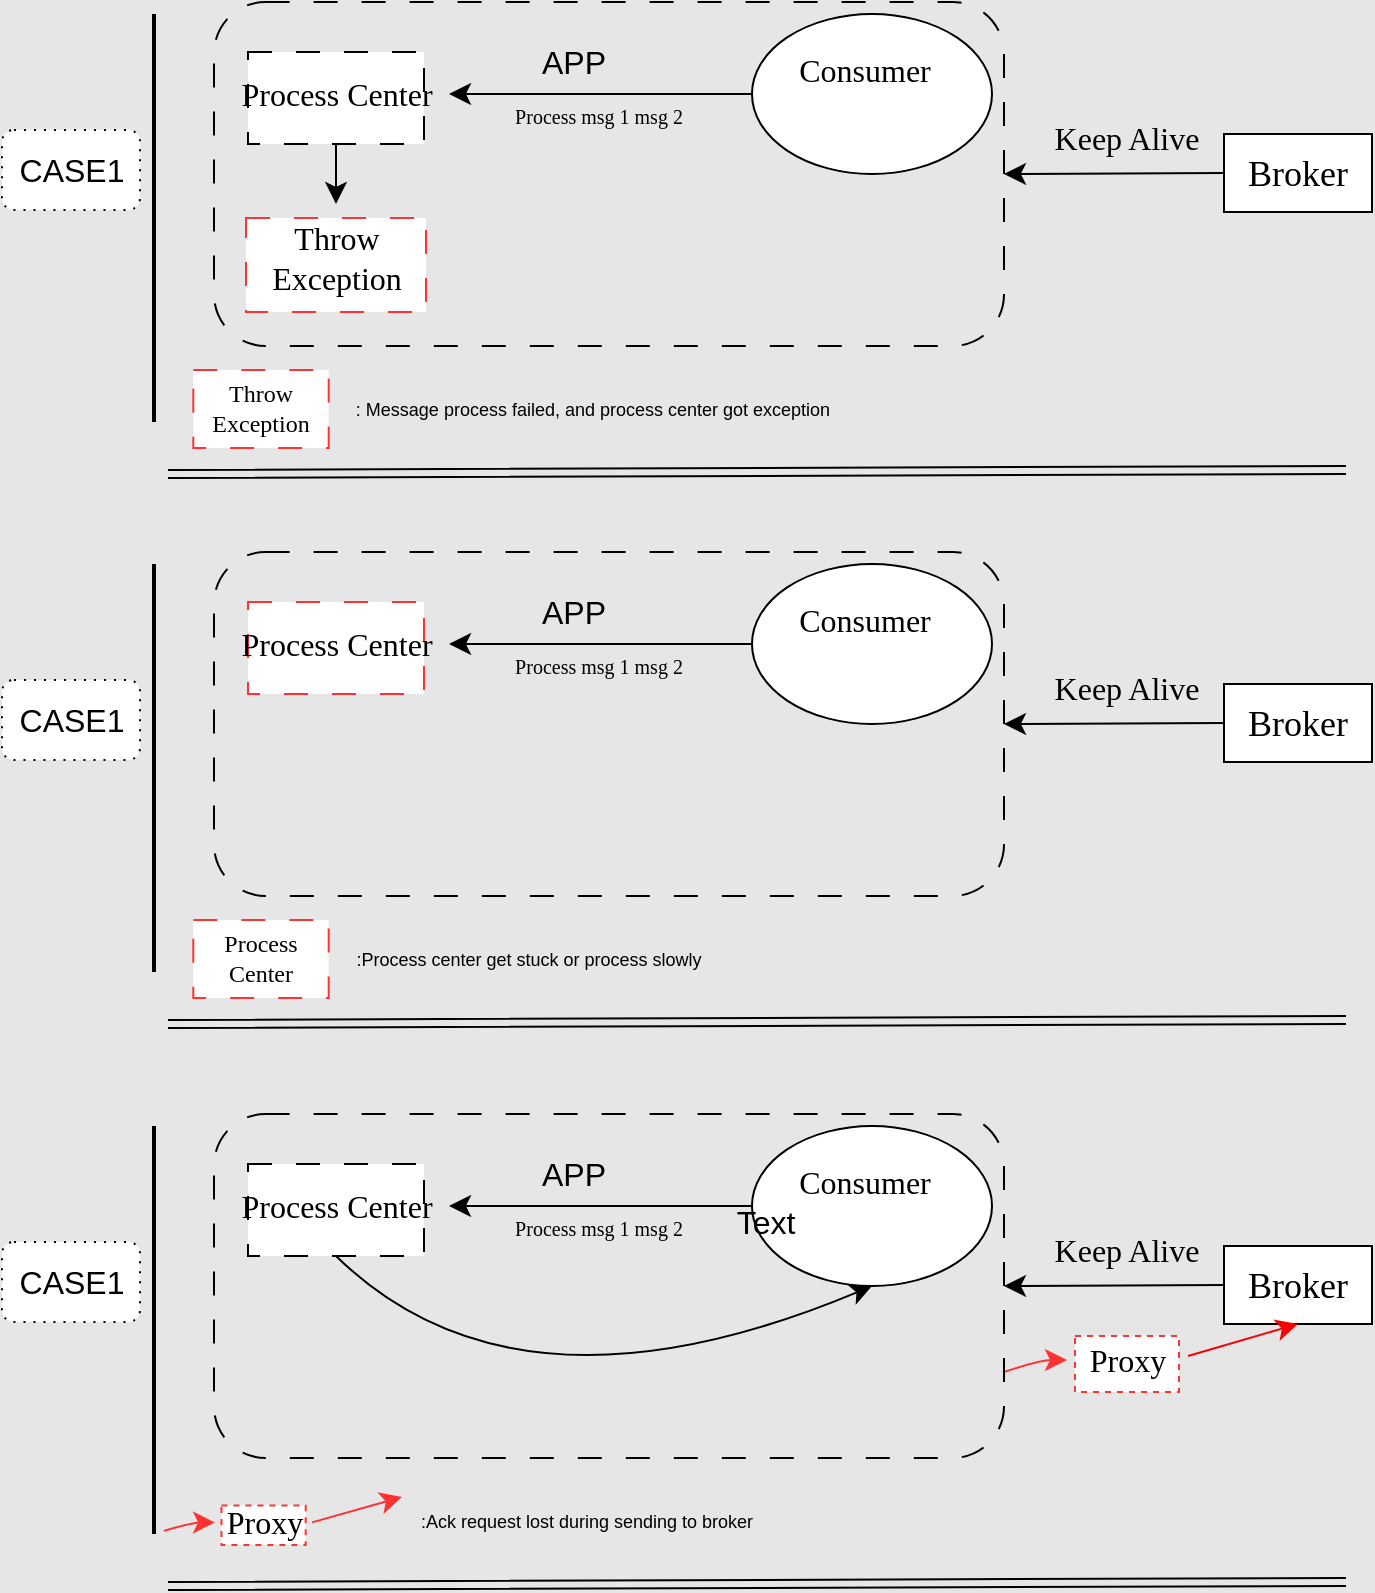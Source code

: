 <mxfile version="24.2.2" type="github">
  <diagram name="第 1 页" id="0kfhwxslDsOkkO1lpwJu">
    <mxGraphModel dx="1105" dy="1305" grid="0" gridSize="10" guides="1" tooltips="1" connect="1" arrows="1" fold="1" page="0" pageScale="1" pageWidth="827" pageHeight="1169" background="#E6E6E6" math="0" shadow="0">
      <root>
        <mxCell id="0" />
        <mxCell id="1" parent="0" />
        <mxCell id="kTuVMOmZ0DquYlrDshvw-90" value="" style="rounded=0;whiteSpace=wrap;html=1;dashed=1;strokeColor=#FF3333;" vertex="1" parent="1">
          <mxGeometry x="463.5" y="565" width="52" height="28" as="geometry" />
        </mxCell>
        <mxCell id="kTuVMOmZ0DquYlrDshvw-92" value="Proxy" style="text;html=1;align=center;verticalAlign=middle;whiteSpace=wrap;rounded=0;fontSize=16;fontFamily=Comic Sans MS;dashed=1;dashPattern=8 8;" vertex="1" parent="1">
          <mxGeometry x="459.5" y="562" width="60" height="30" as="geometry" />
        </mxCell>
        <mxCell id="kTuVMOmZ0DquYlrDshvw-97" style="edgeStyle=none;curved=1;rounded=0;orthogonalLoop=1;jettySize=auto;html=1;exitX=1;exitY=0.75;exitDx=0;exitDy=0;entryX=0;entryY=0.5;entryDx=0;entryDy=0;fontSize=12;startSize=8;endSize=8;strokeColor=#FF3333;" edge="1" parent="1" source="kTuVMOmZ0DquYlrDshvw-65" target="kTuVMOmZ0DquYlrDshvw-92">
          <mxGeometry relative="1" as="geometry">
            <Array as="points">
              <mxPoint x="446" y="577" />
            </Array>
          </mxGeometry>
        </mxCell>
        <mxCell id="kTuVMOmZ0DquYlrDshvw-65" value="" style="rounded=1;whiteSpace=wrap;html=1;dashed=1;dashPattern=12 12;fillColor=none;" vertex="1" parent="1">
          <mxGeometry x="33" y="454" width="395" height="172" as="geometry" />
        </mxCell>
        <mxCell id="kTuVMOmZ0DquYlrDshvw-66" value="" style="rounded=1;whiteSpace=wrap;html=1;dashed=1;dashPattern=1 4;" vertex="1" parent="1">
          <mxGeometry x="-73" y="518" width="69" height="40" as="geometry" />
        </mxCell>
        <mxCell id="kTuVMOmZ0DquYlrDshvw-67" value="CASE1" style="text;html=1;align=center;verticalAlign=middle;whiteSpace=wrap;rounded=0;fontSize=16;dashed=1;dashPattern=1 1;" vertex="1" parent="1">
          <mxGeometry x="-68.5" y="523" width="60" height="30" as="geometry" />
        </mxCell>
        <mxCell id="kTuVMOmZ0DquYlrDshvw-68" value="" style="line;strokeWidth=2;direction=south;html=1;" vertex="1" parent="1">
          <mxGeometry x="-2" y="460" width="10" height="204" as="geometry" />
        </mxCell>
        <mxCell id="kTuVMOmZ0DquYlrDshvw-89" style="edgeStyle=none;curved=1;rounded=0;orthogonalLoop=1;jettySize=auto;html=1;exitX=0.5;exitY=1;exitDx=0;exitDy=0;fontSize=12;startSize=8;endSize=8;entryX=0.5;entryY=1;entryDx=0;entryDy=0;" edge="1" parent="1" source="kTuVMOmZ0DquYlrDshvw-69" target="kTuVMOmZ0DquYlrDshvw-72">
          <mxGeometry relative="1" as="geometry">
            <Array as="points">
              <mxPoint x="185" y="614" />
            </Array>
          </mxGeometry>
        </mxCell>
        <mxCell id="kTuVMOmZ0DquYlrDshvw-69" value="" style="rounded=0;whiteSpace=wrap;html=1;dashed=1;dashPattern=12 12;strokeColor=#000000;" vertex="1" parent="1">
          <mxGeometry x="50" y="479" width="88" height="46" as="geometry" />
        </mxCell>
        <mxCell id="kTuVMOmZ0DquYlrDshvw-70" value="Process Center" style="text;html=1;align=center;verticalAlign=middle;whiteSpace=wrap;rounded=0;fontSize=16;fontFamily=Comic Sans MS;" vertex="1" parent="1">
          <mxGeometry x="37.5" y="485" width="113" height="30" as="geometry" />
        </mxCell>
        <mxCell id="kTuVMOmZ0DquYlrDshvw-71" value="" style="edgeStyle=none;curved=1;rounded=0;orthogonalLoop=1;jettySize=auto;html=1;fontSize=12;startSize=8;endSize=8;" edge="1" parent="1" source="kTuVMOmZ0DquYlrDshvw-72" target="kTuVMOmZ0DquYlrDshvw-70">
          <mxGeometry relative="1" as="geometry" />
        </mxCell>
        <mxCell id="kTuVMOmZ0DquYlrDshvw-72" value="" style="ellipse;whiteSpace=wrap;html=1;" vertex="1" parent="1">
          <mxGeometry x="302" y="460" width="120" height="80" as="geometry" />
        </mxCell>
        <mxCell id="kTuVMOmZ0DquYlrDshvw-73" value="Consumer" style="text;html=1;align=center;verticalAlign=middle;whiteSpace=wrap;rounded=0;fontSize=16;fontFamily=Comic Sans MS;" vertex="1" parent="1">
          <mxGeometry x="302" y="473" width="113" height="30" as="geometry" />
        </mxCell>
        <mxCell id="kTuVMOmZ0DquYlrDshvw-74" value="APP" style="text;html=1;align=center;verticalAlign=middle;whiteSpace=wrap;rounded=0;fontSize=16;" vertex="1" parent="1">
          <mxGeometry x="183" y="469" width="60" height="30" as="geometry" />
        </mxCell>
        <mxCell id="kTuVMOmZ0DquYlrDshvw-75" value="Process msg 1 msg 2" style="text;html=1;align=center;verticalAlign=middle;whiteSpace=wrap;rounded=0;fontSize=10;fontFamily=Comic Sans MS;" vertex="1" parent="1">
          <mxGeometry x="134" y="502" width="183" height="18" as="geometry" />
        </mxCell>
        <mxCell id="kTuVMOmZ0DquYlrDshvw-78" value=":Ack request lost during sending to broker" style="text;html=1;align=center;verticalAlign=middle;whiteSpace=wrap;rounded=0;fontSize=9;" vertex="1" parent="1">
          <mxGeometry x="131" y="642.5" width="177" height="30" as="geometry" />
        </mxCell>
        <mxCell id="kTuVMOmZ0DquYlrDshvw-79" style="edgeStyle=none;curved=1;rounded=0;orthogonalLoop=1;jettySize=auto;html=1;exitX=0;exitY=0.5;exitDx=0;exitDy=0;entryX=1;entryY=0.5;entryDx=0;entryDy=0;fontSize=12;startSize=8;endSize=8;" edge="1" parent="1" source="kTuVMOmZ0DquYlrDshvw-80" target="kTuVMOmZ0DquYlrDshvw-65">
          <mxGeometry relative="1" as="geometry" />
        </mxCell>
        <mxCell id="kTuVMOmZ0DquYlrDshvw-80" value="" style="rounded=0;whiteSpace=wrap;html=1;" vertex="1" parent="1">
          <mxGeometry x="538" y="520" width="74" height="39" as="geometry" />
        </mxCell>
        <mxCell id="kTuVMOmZ0DquYlrDshvw-81" value="Broker" style="text;html=1;align=center;verticalAlign=middle;whiteSpace=wrap;rounded=0;fontSize=18;fontFamily=Comic Sans MS;" vertex="1" parent="1">
          <mxGeometry x="545" y="524.5" width="60" height="30" as="geometry" />
        </mxCell>
        <mxCell id="kTuVMOmZ0DquYlrDshvw-82" value="Keep Alive" style="text;html=1;align=center;verticalAlign=middle;whiteSpace=wrap;rounded=0;fontSize=16;fontFamily=Comic Sans MS;" vertex="1" parent="1">
          <mxGeometry x="447" y="507" width="85" height="30" as="geometry" />
        </mxCell>
        <mxCell id="kTuVMOmZ0DquYlrDshvw-83" value="" style="shape=link;html=1;rounded=0;fontSize=12;startSize=8;endSize=8;curved=1;" edge="1" parent="1">
          <mxGeometry width="100" relative="1" as="geometry">
            <mxPoint x="10" y="690" as="sourcePoint" />
            <mxPoint x="599" y="688" as="targetPoint" />
          </mxGeometry>
        </mxCell>
        <mxCell id="kTuVMOmZ0DquYlrDshvw-84" value="" style="group" vertex="1" connectable="0" parent="1">
          <mxGeometry x="-73" y="-102" width="685" height="236" as="geometry" />
        </mxCell>
        <mxCell id="kTuVMOmZ0DquYlrDshvw-29" value="" style="rounded=1;whiteSpace=wrap;html=1;dashed=1;dashPattern=12 12;fillColor=none;" vertex="1" parent="kTuVMOmZ0DquYlrDshvw-84">
          <mxGeometry x="106" width="395" height="172" as="geometry" />
        </mxCell>
        <mxCell id="kTuVMOmZ0DquYlrDshvw-1" value="" style="rounded=1;whiteSpace=wrap;html=1;dashed=1;dashPattern=1 4;" vertex="1" parent="kTuVMOmZ0DquYlrDshvw-84">
          <mxGeometry y="64" width="69" height="40" as="geometry" />
        </mxCell>
        <mxCell id="kTuVMOmZ0DquYlrDshvw-6" value="CASE1" style="text;html=1;align=center;verticalAlign=middle;whiteSpace=wrap;rounded=0;fontSize=16;dashed=1;dashPattern=1 1;" vertex="1" parent="kTuVMOmZ0DquYlrDshvw-84">
          <mxGeometry x="4.5" y="69" width="60" height="30" as="geometry" />
        </mxCell>
        <mxCell id="kTuVMOmZ0DquYlrDshvw-8" value="" style="line;strokeWidth=2;direction=south;html=1;" vertex="1" parent="kTuVMOmZ0DquYlrDshvw-84">
          <mxGeometry x="71" y="6" width="10" height="204" as="geometry" />
        </mxCell>
        <mxCell id="kTuVMOmZ0DquYlrDshvw-24" style="edgeStyle=none;curved=1;rounded=0;orthogonalLoop=1;jettySize=auto;html=1;exitX=0.5;exitY=1;exitDx=0;exitDy=0;fontSize=12;startSize=8;endSize=8;" edge="1" parent="kTuVMOmZ0DquYlrDshvw-84" source="kTuVMOmZ0DquYlrDshvw-9">
          <mxGeometry relative="1" as="geometry">
            <mxPoint x="167" y="101" as="targetPoint" />
          </mxGeometry>
        </mxCell>
        <mxCell id="kTuVMOmZ0DquYlrDshvw-9" value="" style="rounded=0;whiteSpace=wrap;html=1;dashed=1;dashPattern=12 12;fillColor=default;" vertex="1" parent="kTuVMOmZ0DquYlrDshvw-84">
          <mxGeometry x="123" y="25" width="88" height="46" as="geometry" />
        </mxCell>
        <mxCell id="kTuVMOmZ0DquYlrDshvw-10" value="Process Center" style="text;html=1;align=center;verticalAlign=middle;whiteSpace=wrap;rounded=0;fontSize=16;fontFamily=Comic Sans MS;" vertex="1" parent="kTuVMOmZ0DquYlrDshvw-84">
          <mxGeometry x="110.5" y="31" width="113" height="30" as="geometry" />
        </mxCell>
        <mxCell id="kTuVMOmZ0DquYlrDshvw-11" value="" style="rounded=0;whiteSpace=wrap;html=1;dashed=1;dashPattern=12 12;strokeColor=#FF3333;" vertex="1" parent="kTuVMOmZ0DquYlrDshvw-84">
          <mxGeometry x="122" y="108" width="90" height="47" as="geometry" />
        </mxCell>
        <mxCell id="kTuVMOmZ0DquYlrDshvw-12" value="Throw&lt;br&gt;Exception" style="text;html=1;align=center;verticalAlign=middle;whiteSpace=wrap;rounded=0;fontSize=16;fontFamily=Comic Sans MS;" vertex="1" parent="kTuVMOmZ0DquYlrDshvw-84">
          <mxGeometry x="110.5" y="113" width="113" height="30" as="geometry" />
        </mxCell>
        <mxCell id="kTuVMOmZ0DquYlrDshvw-25" value="" style="edgeStyle=none;curved=1;rounded=0;orthogonalLoop=1;jettySize=auto;html=1;fontSize=12;startSize=8;endSize=8;" edge="1" parent="kTuVMOmZ0DquYlrDshvw-84" source="kTuVMOmZ0DquYlrDshvw-14" target="kTuVMOmZ0DquYlrDshvw-10">
          <mxGeometry relative="1" as="geometry" />
        </mxCell>
        <mxCell id="kTuVMOmZ0DquYlrDshvw-14" value="" style="ellipse;whiteSpace=wrap;html=1;" vertex="1" parent="kTuVMOmZ0DquYlrDshvw-84">
          <mxGeometry x="375" y="6" width="120" height="80" as="geometry" />
        </mxCell>
        <mxCell id="kTuVMOmZ0DquYlrDshvw-15" value="Consumer" style="text;html=1;align=center;verticalAlign=middle;whiteSpace=wrap;rounded=0;fontSize=16;fontFamily=Comic Sans MS;" vertex="1" parent="kTuVMOmZ0DquYlrDshvw-84">
          <mxGeometry x="375" y="19" width="113" height="30" as="geometry" />
        </mxCell>
        <mxCell id="kTuVMOmZ0DquYlrDshvw-26" value="APP" style="text;html=1;align=center;verticalAlign=middle;whiteSpace=wrap;rounded=0;fontSize=16;" vertex="1" parent="kTuVMOmZ0DquYlrDshvw-84">
          <mxGeometry x="256" y="15" width="60" height="30" as="geometry" />
        </mxCell>
        <mxCell id="kTuVMOmZ0DquYlrDshvw-27" value="Process msg 1 msg 2" style="text;html=1;align=center;verticalAlign=middle;whiteSpace=wrap;rounded=0;fontSize=10;fontFamily=Comic Sans MS;" vertex="1" parent="kTuVMOmZ0DquYlrDshvw-84">
          <mxGeometry x="207" y="48" width="183" height="18" as="geometry" />
        </mxCell>
        <mxCell id="kTuVMOmZ0DquYlrDshvw-30" value="" style="rounded=0;whiteSpace=wrap;html=1;dashed=1;dashPattern=12 12;strokeColor=#FF3333;" vertex="1" parent="kTuVMOmZ0DquYlrDshvw-84">
          <mxGeometry x="95.65" y="184" width="67.699" height="39" as="geometry" />
        </mxCell>
        <mxCell id="kTuVMOmZ0DquYlrDshvw-31" value="Throw&lt;br style=&quot;font-size: 12px;&quot;&gt;Exception" style="text;html=1;align=center;verticalAlign=middle;whiteSpace=wrap;rounded=0;fontSize=12;fontFamily=Comic Sans MS;" vertex="1" parent="kTuVMOmZ0DquYlrDshvw-84">
          <mxGeometry x="87" y="191.049" width="85" height="24.894" as="geometry" />
        </mxCell>
        <mxCell id="kTuVMOmZ0DquYlrDshvw-33" value=": Message process failed, and process center got exception" style="text;html=1;align=center;verticalAlign=middle;whiteSpace=wrap;rounded=0;fontSize=9;" vertex="1" parent="kTuVMOmZ0DquYlrDshvw-84">
          <mxGeometry x="175" y="188.5" width="241" height="30" as="geometry" />
        </mxCell>
        <mxCell id="kTuVMOmZ0DquYlrDshvw-38" style="edgeStyle=none;curved=1;rounded=0;orthogonalLoop=1;jettySize=auto;html=1;exitX=0;exitY=0.5;exitDx=0;exitDy=0;entryX=1;entryY=0.5;entryDx=0;entryDy=0;fontSize=12;startSize=8;endSize=8;" edge="1" parent="kTuVMOmZ0DquYlrDshvw-84" source="kTuVMOmZ0DquYlrDshvw-34" target="kTuVMOmZ0DquYlrDshvw-29">
          <mxGeometry relative="1" as="geometry" />
        </mxCell>
        <mxCell id="kTuVMOmZ0DquYlrDshvw-34" value="" style="rounded=0;whiteSpace=wrap;html=1;" vertex="1" parent="kTuVMOmZ0DquYlrDshvw-84">
          <mxGeometry x="611" y="66" width="74" height="39" as="geometry" />
        </mxCell>
        <mxCell id="kTuVMOmZ0DquYlrDshvw-35" value="Broker" style="text;html=1;align=center;verticalAlign=middle;whiteSpace=wrap;rounded=0;fontSize=18;fontFamily=Comic Sans MS;" vertex="1" parent="kTuVMOmZ0DquYlrDshvw-84">
          <mxGeometry x="618" y="70.5" width="60" height="30" as="geometry" />
        </mxCell>
        <mxCell id="kTuVMOmZ0DquYlrDshvw-39" value="Keep Alive" style="text;html=1;align=center;verticalAlign=middle;whiteSpace=wrap;rounded=0;fontSize=16;fontFamily=Comic Sans MS;" vertex="1" parent="kTuVMOmZ0DquYlrDshvw-84">
          <mxGeometry x="520" y="53" width="85" height="30" as="geometry" />
        </mxCell>
        <mxCell id="kTuVMOmZ0DquYlrDshvw-41" value="" style="shape=link;html=1;rounded=0;fontSize=12;startSize=8;endSize=8;curved=1;" edge="1" parent="kTuVMOmZ0DquYlrDshvw-84">
          <mxGeometry width="100" relative="1" as="geometry">
            <mxPoint x="83" y="236" as="sourcePoint" />
            <mxPoint x="672" y="234" as="targetPoint" />
          </mxGeometry>
        </mxCell>
        <mxCell id="kTuVMOmZ0DquYlrDshvw-85" value="" style="group" vertex="1" connectable="0" parent="1">
          <mxGeometry x="-73" y="173" width="685" height="236" as="geometry" />
        </mxCell>
        <mxCell id="kTuVMOmZ0DquYlrDshvw-42" value="" style="rounded=1;whiteSpace=wrap;html=1;dashed=1;dashPattern=12 12;fillColor=none;" vertex="1" parent="kTuVMOmZ0DquYlrDshvw-85">
          <mxGeometry x="106" width="395" height="172" as="geometry" />
        </mxCell>
        <mxCell id="kTuVMOmZ0DquYlrDshvw-43" value="" style="rounded=1;whiteSpace=wrap;html=1;dashed=1;dashPattern=1 4;" vertex="1" parent="kTuVMOmZ0DquYlrDshvw-85">
          <mxGeometry y="64" width="69" height="40" as="geometry" />
        </mxCell>
        <mxCell id="kTuVMOmZ0DquYlrDshvw-44" value="CASE1" style="text;html=1;align=center;verticalAlign=middle;whiteSpace=wrap;rounded=0;fontSize=16;dashed=1;dashPattern=1 1;" vertex="1" parent="kTuVMOmZ0DquYlrDshvw-85">
          <mxGeometry x="4.5" y="69" width="60" height="30" as="geometry" />
        </mxCell>
        <mxCell id="kTuVMOmZ0DquYlrDshvw-45" value="" style="line;strokeWidth=2;direction=south;html=1;" vertex="1" parent="kTuVMOmZ0DquYlrDshvw-85">
          <mxGeometry x="71" y="6" width="10" height="204" as="geometry" />
        </mxCell>
        <mxCell id="kTuVMOmZ0DquYlrDshvw-47" value="" style="rounded=0;whiteSpace=wrap;html=1;dashed=1;dashPattern=12 12;strokeColor=#FF3333;" vertex="1" parent="kTuVMOmZ0DquYlrDshvw-85">
          <mxGeometry x="123" y="25" width="88" height="46" as="geometry" />
        </mxCell>
        <mxCell id="kTuVMOmZ0DquYlrDshvw-48" value="Process Center" style="text;html=1;align=center;verticalAlign=middle;whiteSpace=wrap;rounded=0;fontSize=16;fontFamily=Comic Sans MS;" vertex="1" parent="kTuVMOmZ0DquYlrDshvw-85">
          <mxGeometry x="110.5" y="31" width="113" height="30" as="geometry" />
        </mxCell>
        <mxCell id="kTuVMOmZ0DquYlrDshvw-51" value="" style="edgeStyle=none;curved=1;rounded=0;orthogonalLoop=1;jettySize=auto;html=1;fontSize=12;startSize=8;endSize=8;" edge="1" parent="kTuVMOmZ0DquYlrDshvw-85" source="kTuVMOmZ0DquYlrDshvw-52" target="kTuVMOmZ0DquYlrDshvw-48">
          <mxGeometry relative="1" as="geometry" />
        </mxCell>
        <mxCell id="kTuVMOmZ0DquYlrDshvw-52" value="" style="ellipse;whiteSpace=wrap;html=1;" vertex="1" parent="kTuVMOmZ0DquYlrDshvw-85">
          <mxGeometry x="375" y="6" width="120" height="80" as="geometry" />
        </mxCell>
        <mxCell id="kTuVMOmZ0DquYlrDshvw-53" value="Consumer" style="text;html=1;align=center;verticalAlign=middle;whiteSpace=wrap;rounded=0;fontSize=16;fontFamily=Comic Sans MS;" vertex="1" parent="kTuVMOmZ0DquYlrDshvw-85">
          <mxGeometry x="375" y="19" width="113" height="30" as="geometry" />
        </mxCell>
        <mxCell id="kTuVMOmZ0DquYlrDshvw-54" value="APP" style="text;html=1;align=center;verticalAlign=middle;whiteSpace=wrap;rounded=0;fontSize=16;" vertex="1" parent="kTuVMOmZ0DquYlrDshvw-85">
          <mxGeometry x="256" y="15" width="60" height="30" as="geometry" />
        </mxCell>
        <mxCell id="kTuVMOmZ0DquYlrDshvw-55" value="Process msg 1 msg 2" style="text;html=1;align=center;verticalAlign=middle;whiteSpace=wrap;rounded=0;fontSize=10;fontFamily=Comic Sans MS;" vertex="1" parent="kTuVMOmZ0DquYlrDshvw-85">
          <mxGeometry x="207" y="48" width="183" height="18" as="geometry" />
        </mxCell>
        <mxCell id="kTuVMOmZ0DquYlrDshvw-56" value="" style="rounded=0;whiteSpace=wrap;html=1;dashed=1;dashPattern=12 12;strokeColor=#FF3333;" vertex="1" parent="kTuVMOmZ0DquYlrDshvw-85">
          <mxGeometry x="95.65" y="184" width="67.699" height="39" as="geometry" />
        </mxCell>
        <mxCell id="kTuVMOmZ0DquYlrDshvw-57" value="Process&lt;div&gt;Center&lt;/div&gt;" style="text;html=1;align=center;verticalAlign=middle;whiteSpace=wrap;rounded=0;fontSize=12;fontFamily=Comic Sans MS;" vertex="1" parent="kTuVMOmZ0DquYlrDshvw-85">
          <mxGeometry x="87" y="191.049" width="85" height="24.894" as="geometry" />
        </mxCell>
        <mxCell id="kTuVMOmZ0DquYlrDshvw-58" value=":Process center get stuck or process slowly" style="text;html=1;align=center;verticalAlign=middle;whiteSpace=wrap;rounded=0;fontSize=9;" vertex="1" parent="kTuVMOmZ0DquYlrDshvw-85">
          <mxGeometry x="175" y="188.5" width="177" height="30" as="geometry" />
        </mxCell>
        <mxCell id="kTuVMOmZ0DquYlrDshvw-59" style="edgeStyle=none;curved=1;rounded=0;orthogonalLoop=1;jettySize=auto;html=1;exitX=0;exitY=0.5;exitDx=0;exitDy=0;entryX=1;entryY=0.5;entryDx=0;entryDy=0;fontSize=12;startSize=8;endSize=8;" edge="1" parent="kTuVMOmZ0DquYlrDshvw-85" source="kTuVMOmZ0DquYlrDshvw-60" target="kTuVMOmZ0DquYlrDshvw-42">
          <mxGeometry relative="1" as="geometry" />
        </mxCell>
        <mxCell id="kTuVMOmZ0DquYlrDshvw-60" value="" style="rounded=0;whiteSpace=wrap;html=1;" vertex="1" parent="kTuVMOmZ0DquYlrDshvw-85">
          <mxGeometry x="611" y="66" width="74" height="39" as="geometry" />
        </mxCell>
        <mxCell id="kTuVMOmZ0DquYlrDshvw-61" value="Broker" style="text;html=1;align=center;verticalAlign=middle;whiteSpace=wrap;rounded=0;fontSize=18;fontFamily=Comic Sans MS;" vertex="1" parent="kTuVMOmZ0DquYlrDshvw-85">
          <mxGeometry x="618" y="70.5" width="60" height="30" as="geometry" />
        </mxCell>
        <mxCell id="kTuVMOmZ0DquYlrDshvw-62" value="Keep Alive" style="text;html=1;align=center;verticalAlign=middle;whiteSpace=wrap;rounded=0;fontSize=16;fontFamily=Comic Sans MS;" vertex="1" parent="kTuVMOmZ0DquYlrDshvw-85">
          <mxGeometry x="520" y="53" width="85" height="30" as="geometry" />
        </mxCell>
        <mxCell id="kTuVMOmZ0DquYlrDshvw-63" value="" style="shape=link;html=1;rounded=0;fontSize=12;startSize=8;endSize=8;curved=1;" edge="1" parent="kTuVMOmZ0DquYlrDshvw-85">
          <mxGeometry width="100" relative="1" as="geometry">
            <mxPoint x="83" y="236" as="sourcePoint" />
            <mxPoint x="672" y="234" as="targetPoint" />
          </mxGeometry>
        </mxCell>
        <mxCell id="kTuVMOmZ0DquYlrDshvw-91" value="Text" style="text;html=1;align=center;verticalAlign=middle;whiteSpace=wrap;rounded=0;fontSize=16;" vertex="1" parent="1">
          <mxGeometry x="279" y="493" width="60" height="30" as="geometry" />
        </mxCell>
        <mxCell id="kTuVMOmZ0DquYlrDshvw-98" style="edgeStyle=none;curved=1;rounded=0;orthogonalLoop=1;jettySize=auto;html=1;entryX=0.5;entryY=1;entryDx=0;entryDy=0;fontSize=12;startSize=8;endSize=8;strokeColor=#f60404;" edge="1" parent="1" target="kTuVMOmZ0DquYlrDshvw-80">
          <mxGeometry relative="1" as="geometry">
            <mxPoint x="520" y="575" as="sourcePoint" />
          </mxGeometry>
        </mxCell>
        <mxCell id="kTuVMOmZ0DquYlrDshvw-103" value="" style="group" vertex="1" connectable="0" parent="1">
          <mxGeometry x="8" y="645.5" width="119" height="24" as="geometry" />
        </mxCell>
        <mxCell id="kTuVMOmZ0DquYlrDshvw-99" value="" style="rounded=0;whiteSpace=wrap;html=1;dashed=1;strokeColor=#FF3333;" vertex="1" parent="kTuVMOmZ0DquYlrDshvw-103">
          <mxGeometry x="28.738" y="4.235" width="42.095" height="19.765" as="geometry" />
        </mxCell>
        <mxCell id="kTuVMOmZ0DquYlrDshvw-100" value="Proxy" style="text;html=1;align=center;verticalAlign=middle;whiteSpace=wrap;rounded=0;fontSize=16;fontFamily=Comic Sans MS;dashed=1;dashPattern=8 8;" vertex="1" parent="kTuVMOmZ0DquYlrDshvw-103">
          <mxGeometry x="25.5" y="2.118" width="48.571" height="21.176" as="geometry" />
        </mxCell>
        <mxCell id="kTuVMOmZ0DquYlrDshvw-101" style="edgeStyle=none;curved=1;rounded=0;orthogonalLoop=1;jettySize=auto;html=1;exitX=1;exitY=0.75;exitDx=0;exitDy=0;entryX=0;entryY=0.5;entryDx=0;entryDy=0;fontSize=12;startSize=8;endSize=8;strokeColor=#FF3333;" edge="1" parent="kTuVMOmZ0DquYlrDshvw-103" target="kTuVMOmZ0DquYlrDshvw-100">
          <mxGeometry relative="1" as="geometry">
            <mxPoint y="16.941" as="sourcePoint" />
            <Array as="points">
              <mxPoint x="14.571" y="12.706" />
            </Array>
          </mxGeometry>
        </mxCell>
        <mxCell id="kTuVMOmZ0DquYlrDshvw-102" style="edgeStyle=none;curved=1;rounded=0;orthogonalLoop=1;jettySize=auto;html=1;exitX=1;exitY=0.5;exitDx=0;exitDy=0;entryX=0.5;entryY=1;entryDx=0;entryDy=0;fontSize=12;startSize=8;endSize=8;strokeColor=#FF3333;" edge="1" parent="kTuVMOmZ0DquYlrDshvw-103" source="kTuVMOmZ0DquYlrDshvw-100">
          <mxGeometry relative="1" as="geometry">
            <mxPoint x="119" as="targetPoint" />
          </mxGeometry>
        </mxCell>
        <mxCell id="kTuVMOmZ0DquYlrDshvw-104" style="edgeStyle=none;curved=1;rounded=0;orthogonalLoop=1;jettySize=auto;html=1;exitX=0.5;exitY=1;exitDx=0;exitDy=0;fontSize=12;startSize=8;endSize=8;" edge="1" parent="kTuVMOmZ0DquYlrDshvw-103" source="kTuVMOmZ0DquYlrDshvw-100" target="kTuVMOmZ0DquYlrDshvw-100">
          <mxGeometry relative="1" as="geometry" />
        </mxCell>
      </root>
    </mxGraphModel>
  </diagram>
</mxfile>
